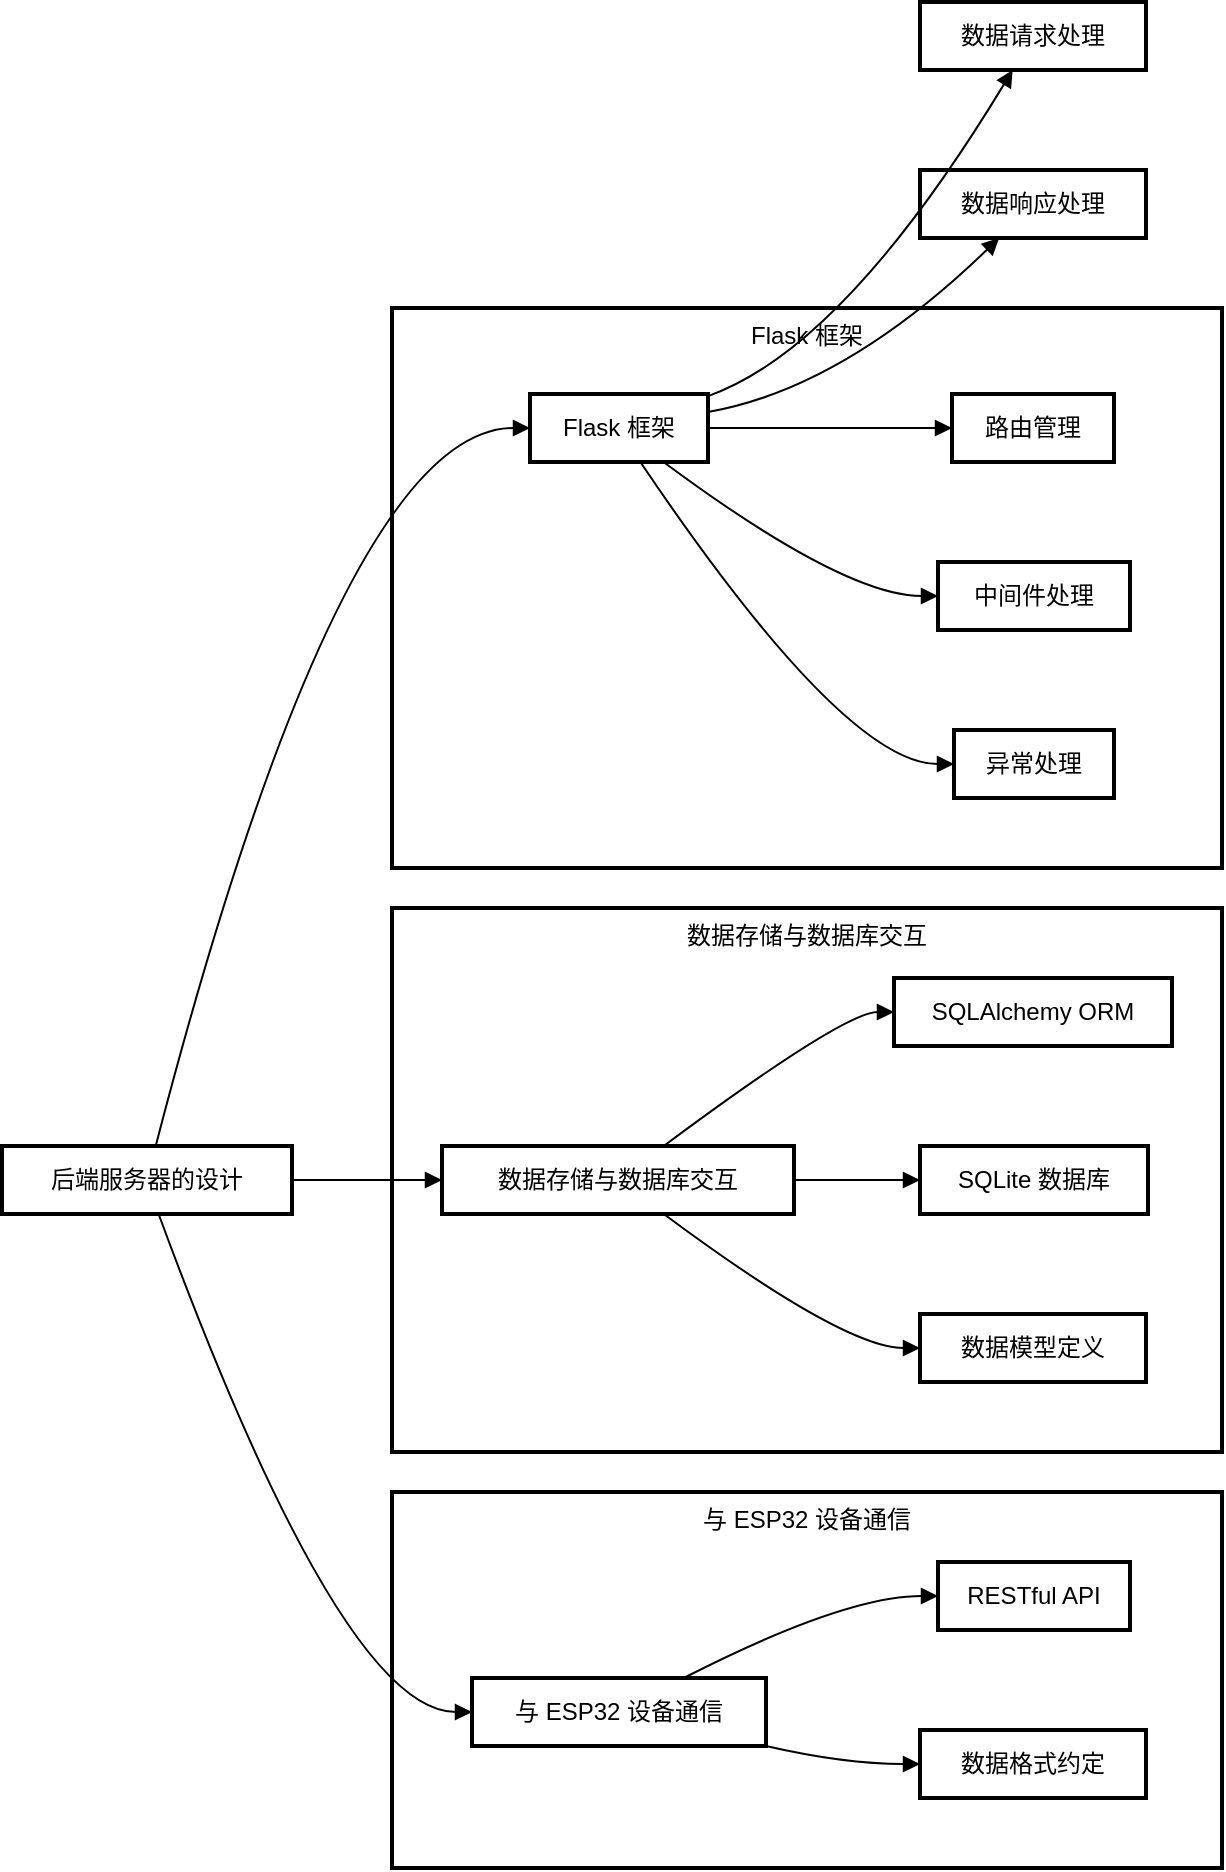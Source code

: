 <mxfile version="24.5.5" type="github">
  <diagram name="第 1 页" id="ZqRRADr-KxgUQp4iNUdP">
    <mxGraphModel>
      <root>
        <mxCell id="0" />
        <mxCell id="1" parent="0" />
        <mxCell id="2" value="与 ESP32 设备通信" style="whiteSpace=wrap;strokeWidth=2;verticalAlign=top;" vertex="1" parent="1">
          <mxGeometry x="195" y="745" width="415" height="188" as="geometry" />
        </mxCell>
        <mxCell id="3" value="RESTful API" style="whiteSpace=wrap;strokeWidth=2;" vertex="1" parent="1">
          <mxGeometry x="468" y="780" width="96" height="34" as="geometry" />
        </mxCell>
        <mxCell id="4" value="与 ESP32 设备通信" style="whiteSpace=wrap;strokeWidth=2;" vertex="1" parent="1">
          <mxGeometry x="235" y="838" width="147" height="34" as="geometry" />
        </mxCell>
        <mxCell id="5" value="数据格式约定" style="whiteSpace=wrap;strokeWidth=2;" vertex="1" parent="1">
          <mxGeometry x="459" y="864" width="113" height="34" as="geometry" />
        </mxCell>
        <mxCell id="6" value="数据存储与数据库交互" style="whiteSpace=wrap;strokeWidth=2;verticalAlign=top;" vertex="1" parent="1">
          <mxGeometry x="195" y="453" width="415" height="272" as="geometry" />
        </mxCell>
        <mxCell id="7" value="SQLAlchemy ORM" style="whiteSpace=wrap;strokeWidth=2;" vertex="1" parent="1">
          <mxGeometry x="446" y="488" width="139" height="34" as="geometry" />
        </mxCell>
        <mxCell id="8" value="数据存储与数据库交互" style="whiteSpace=wrap;strokeWidth=2;" vertex="1" parent="1">
          <mxGeometry x="220" y="572" width="176" height="34" as="geometry" />
        </mxCell>
        <mxCell id="9" value="SQLite 数据库" style="whiteSpace=wrap;strokeWidth=2;" vertex="1" parent="1">
          <mxGeometry x="459" y="572" width="114" height="34" as="geometry" />
        </mxCell>
        <mxCell id="10" value="数据模型定义" style="whiteSpace=wrap;strokeWidth=2;" vertex="1" parent="1">
          <mxGeometry x="459" y="656" width="113" height="34" as="geometry" />
        </mxCell>
        <mxCell id="11" value="Flask 框架" style="whiteSpace=wrap;strokeWidth=2;verticalAlign=top;" vertex="1" parent="1">
          <mxGeometry x="195" y="153" width="415" height="280" as="geometry" />
        </mxCell>
        <mxCell id="12" value="路由管理" style="whiteSpace=wrap;strokeWidth=2;" vertex="1" parent="1">
          <mxGeometry x="475" y="196" width="81" height="34" as="geometry" />
        </mxCell>
        <mxCell id="13" value="Flask 框架" style="whiteSpace=wrap;strokeWidth=2;" vertex="1" parent="1">
          <mxGeometry x="264" y="196" width="89" height="34" as="geometry" />
        </mxCell>
        <mxCell id="14" value="中间件处理" style="whiteSpace=wrap;strokeWidth=2;" vertex="1" parent="1">
          <mxGeometry x="468" y="280" width="96" height="34" as="geometry" />
        </mxCell>
        <mxCell id="15" value="异常处理" style="whiteSpace=wrap;strokeWidth=2;" vertex="1" parent="1">
          <mxGeometry x="476" y="364" width="80" height="34" as="geometry" />
        </mxCell>
        <mxCell id="16" value="后端服务器的设计" style="whiteSpace=wrap;strokeWidth=2;" vertex="1" parent="1">
          <mxGeometry y="572" width="145" height="34" as="geometry" />
        </mxCell>
        <mxCell id="17" value="数据请求处理" style="whiteSpace=wrap;strokeWidth=2;" vertex="1" parent="1">
          <mxGeometry x="459" width="113" height="34" as="geometry" />
        </mxCell>
        <mxCell id="18" value="数据响应处理" style="whiteSpace=wrap;strokeWidth=2;" vertex="1" parent="1">
          <mxGeometry x="459" y="84" width="113" height="34" as="geometry" />
        </mxCell>
        <mxCell id="19" value="" style="curved=1;startArrow=none;endArrow=block;exitX=0.53;exitY=0;entryX=-0.01;entryY=0.5;" edge="1" parent="1" source="16" target="13">
          <mxGeometry relative="1" as="geometry">
            <Array as="points">
              <mxPoint x="170" y="213" />
            </Array>
          </mxGeometry>
        </mxCell>
        <mxCell id="20" value="" style="curved=1;startArrow=none;endArrow=block;exitX=0.99;exitY=0.04;entryX=0.41;entryY=1;" edge="1" parent="1" source="13" target="17">
          <mxGeometry relative="1" as="geometry">
            <Array as="points">
              <mxPoint x="421" y="173" />
            </Array>
          </mxGeometry>
        </mxCell>
        <mxCell id="21" value="" style="curved=1;startArrow=none;endArrow=block;exitX=0.99;exitY=0.27;entryX=0.35;entryY=1;" edge="1" parent="1" source="13" target="18">
          <mxGeometry relative="1" as="geometry">
            <Array as="points">
              <mxPoint x="421" y="193" />
            </Array>
          </mxGeometry>
        </mxCell>
        <mxCell id="22" value="" style="curved=1;startArrow=none;endArrow=block;exitX=1;exitY=0.5;entryX=0;entryY=0.5;" edge="1" parent="1" source="16" target="8">
          <mxGeometry relative="1" as="geometry">
            <Array as="points" />
          </mxGeometry>
        </mxCell>
        <mxCell id="23" value="" style="curved=1;startArrow=none;endArrow=block;exitX=0.54;exitY=1;entryX=0;entryY=0.5;" edge="1" parent="1" source="16" target="4">
          <mxGeometry relative="1" as="geometry">
            <Array as="points">
              <mxPoint x="170" y="855" />
            </Array>
          </mxGeometry>
        </mxCell>
        <mxCell id="24" value="" style="curved=1;startArrow=none;endArrow=block;exitX=0.99;exitY=0.5;entryX=0;entryY=0.5;" edge="1" parent="1" source="13" target="12">
          <mxGeometry relative="1" as="geometry">
            <Array as="points" />
          </mxGeometry>
        </mxCell>
        <mxCell id="25" value="" style="curved=1;startArrow=none;endArrow=block;exitX=0.75;exitY=1;entryX=0;entryY=0.5;" edge="1" parent="1" source="13" target="14">
          <mxGeometry relative="1" as="geometry">
            <Array as="points">
              <mxPoint x="421" y="297" />
            </Array>
          </mxGeometry>
        </mxCell>
        <mxCell id="26" value="" style="curved=1;startArrow=none;endArrow=block;exitX=0.62;exitY=1;entryX=0;entryY=0.5;" edge="1" parent="1" source="13" target="15">
          <mxGeometry relative="1" as="geometry">
            <Array as="points">
              <mxPoint x="421" y="381" />
            </Array>
          </mxGeometry>
        </mxCell>
        <mxCell id="27" value="" style="curved=1;startArrow=none;endArrow=block;exitX=0.63;exitY=0;entryX=0;entryY=0.5;" edge="1" parent="1" source="8" target="7">
          <mxGeometry relative="1" as="geometry">
            <Array as="points">
              <mxPoint x="421" y="505" />
            </Array>
          </mxGeometry>
        </mxCell>
        <mxCell id="28" value="" style="curved=1;startArrow=none;endArrow=block;exitX=1;exitY=0.5;entryX=0;entryY=0.5;" edge="1" parent="1" source="8" target="9">
          <mxGeometry relative="1" as="geometry">
            <Array as="points" />
          </mxGeometry>
        </mxCell>
        <mxCell id="29" value="" style="curved=1;startArrow=none;endArrow=block;exitX=0.63;exitY=1;entryX=0;entryY=0.5;" edge="1" parent="1" source="8" target="10">
          <mxGeometry relative="1" as="geometry">
            <Array as="points">
              <mxPoint x="421" y="673" />
            </Array>
          </mxGeometry>
        </mxCell>
        <mxCell id="30" value="" style="curved=1;startArrow=none;endArrow=block;exitX=0.72;exitY=0;entryX=0;entryY=0.5;" edge="1" parent="1" source="4" target="3">
          <mxGeometry relative="1" as="geometry">
            <Array as="points">
              <mxPoint x="421" y="797" />
            </Array>
          </mxGeometry>
        </mxCell>
        <mxCell id="31" value="" style="curved=1;startArrow=none;endArrow=block;exitX=1;exitY=1;entryX=0;entryY=0.5;" edge="1" parent="1" source="4" target="5">
          <mxGeometry relative="1" as="geometry">
            <Array as="points">
              <mxPoint x="421" y="881" />
            </Array>
          </mxGeometry>
        </mxCell>
      </root>
    </mxGraphModel>
  </diagram>
</mxfile>
